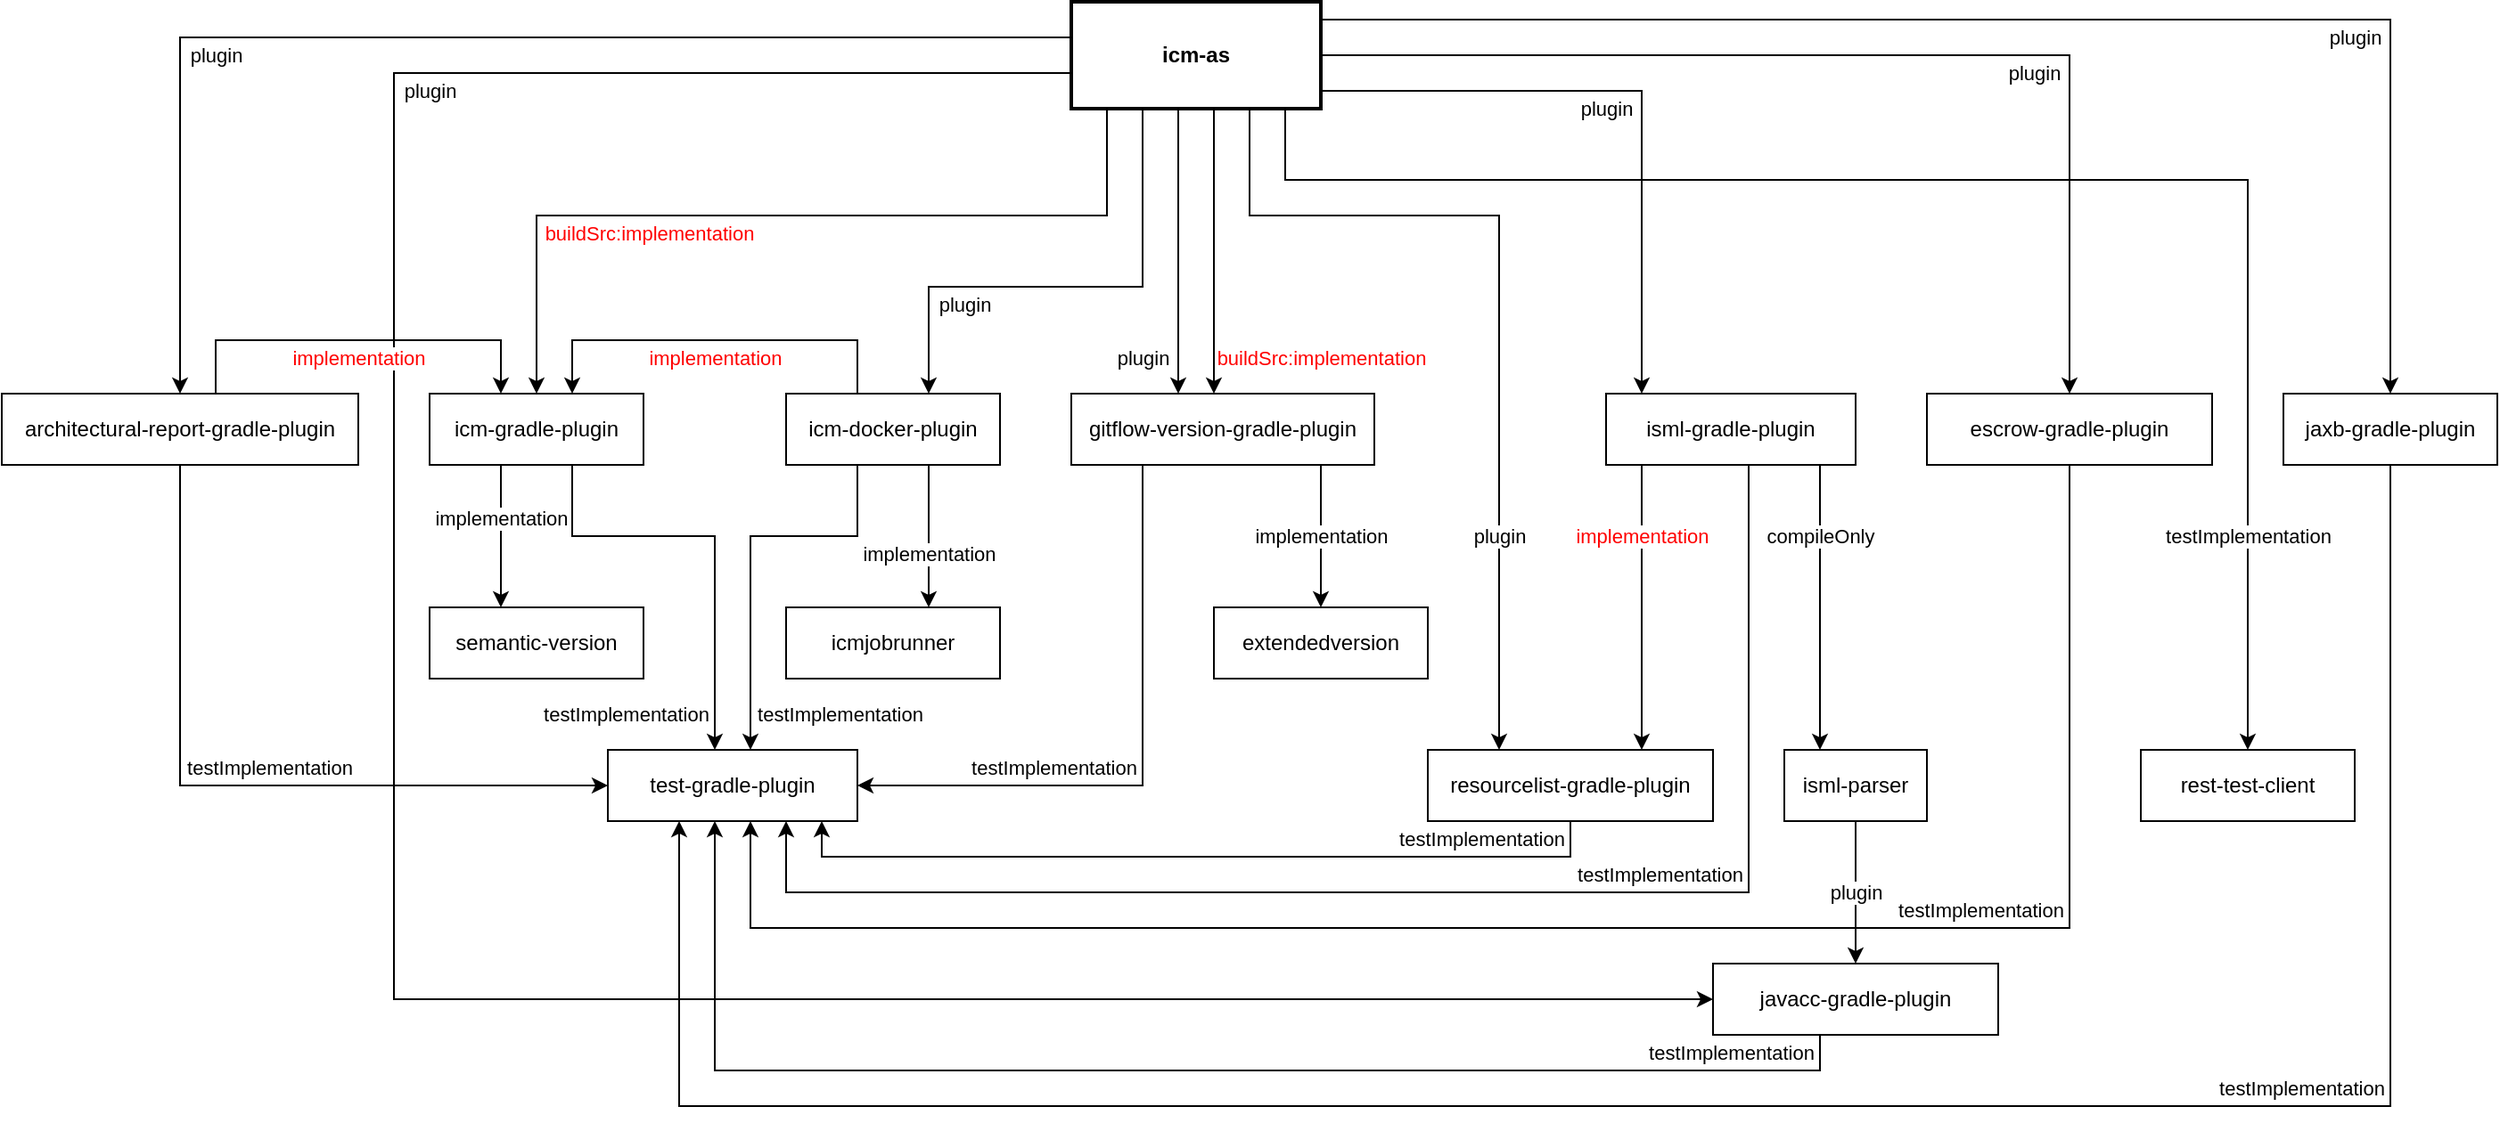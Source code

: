 <mxfile version="28.2.7">
  <diagram name="Page-1" id="0cbzt4NKIw_keQHGqDQI">
    <mxGraphModel dx="2612" dy="883" grid="1" gridSize="10" guides="1" tooltips="1" connect="1" arrows="1" fold="1" page="1" pageScale="1" pageWidth="1169" pageHeight="827" math="0" shadow="0">
      <root>
        <mxCell id="0" />
        <mxCell id="1" parent="0" />
        <mxCell id="hp5BAG6Hfxuwileg1J9u-1" value="icm-gradle-plugin" style="rounded=0;whiteSpace=wrap;html=1;" parent="1" vertex="1">
          <mxGeometry x="280" y="260" width="120" height="40" as="geometry" />
        </mxCell>
        <mxCell id="hp5BAG6Hfxuwileg1J9u-2" value="test-gradle-plugin" style="rounded=0;whiteSpace=wrap;html=1;" parent="1" vertex="1">
          <mxGeometry x="380" y="460" width="140" height="40" as="geometry" />
        </mxCell>
        <mxCell id="hp5BAG6Hfxuwileg1J9u-3" value="testImplementation" style="endArrow=classic;html=1;rounded=0;edgeStyle=orthogonalEdgeStyle;" parent="1" source="hp5BAG6Hfxuwileg1J9u-1" target="hp5BAG6Hfxuwileg1J9u-2" edge="1">
          <mxGeometry x="0.833" y="-50" width="50" height="50" relative="1" as="geometry">
            <mxPoint x="560" y="620" as="sourcePoint" />
            <mxPoint x="610" y="570" as="targetPoint" />
            <Array as="points">
              <mxPoint x="360" y="340" />
              <mxPoint x="440" y="340" />
            </Array>
            <mxPoint as="offset" />
          </mxGeometry>
        </mxCell>
        <mxCell id="hp5BAG6Hfxuwileg1J9u-5" value="semantic-version" style="rounded=0;whiteSpace=wrap;html=1;" parent="1" vertex="1">
          <mxGeometry x="280" y="380" width="120" height="40" as="geometry" />
        </mxCell>
        <mxCell id="hp5BAG6Hfxuwileg1J9u-6" value="implementation" style="endArrow=classic;html=1;rounded=0;edgeStyle=orthogonalEdgeStyle;" parent="1" source="hp5BAG6Hfxuwileg1J9u-1" target="hp5BAG6Hfxuwileg1J9u-5" edge="1">
          <mxGeometry x="-0.25" width="50" height="50" relative="1" as="geometry">
            <mxPoint x="360" y="300" as="sourcePoint" />
            <mxPoint x="400" y="420" as="targetPoint" />
            <Array as="points">
              <mxPoint x="320" y="320" />
              <mxPoint x="320" y="320" />
            </Array>
            <mxPoint as="offset" />
          </mxGeometry>
        </mxCell>
        <mxCell id="hp5BAG6Hfxuwileg1J9u-7" value="icm-docker-plugin" style="rounded=0;whiteSpace=wrap;html=1;" parent="1" vertex="1">
          <mxGeometry x="480" y="260" width="120" height="40" as="geometry" />
        </mxCell>
        <mxCell id="hp5BAG6Hfxuwileg1J9u-8" value="testImplementation" style="endArrow=classic;html=1;rounded=0;edgeStyle=orthogonalEdgeStyle;" parent="1" source="hp5BAG6Hfxuwileg1J9u-7" target="hp5BAG6Hfxuwileg1J9u-2" edge="1">
          <mxGeometry x="0.818" y="50" width="50" height="50" relative="1" as="geometry">
            <mxPoint x="350" y="310" as="sourcePoint" />
            <mxPoint x="350" y="430" as="targetPoint" />
            <Array as="points">
              <mxPoint x="520" y="340" />
              <mxPoint x="460" y="340" />
            </Array>
            <mxPoint as="offset" />
          </mxGeometry>
        </mxCell>
        <mxCell id="hp5BAG6Hfxuwileg1J9u-9" value="implementation" style="endArrow=classic;html=1;rounded=0;edgeStyle=orthogonalEdgeStyle;fontColor=light-dark(#ff0000, #ededed);" parent="1" source="hp5BAG6Hfxuwileg1J9u-7" target="hp5BAG6Hfxuwileg1J9u-1" edge="1">
          <mxGeometry y="10" width="50" height="50" relative="1" as="geometry">
            <mxPoint x="370" y="310" as="sourcePoint" />
            <mxPoint x="520" y="430" as="targetPoint" />
            <Array as="points">
              <mxPoint x="520" y="230" />
              <mxPoint x="360" y="230" />
            </Array>
            <mxPoint as="offset" />
          </mxGeometry>
        </mxCell>
        <mxCell id="hp5BAG6Hfxuwileg1J9u-10" value="icmjobrunner" style="rounded=0;whiteSpace=wrap;html=1;" parent="1" vertex="1">
          <mxGeometry x="480" y="380" width="120" height="40" as="geometry" />
        </mxCell>
        <mxCell id="hp5BAG6Hfxuwileg1J9u-11" value="implementation" style="endArrow=classic;html=1;rounded=0;edgeStyle=orthogonalEdgeStyle;" parent="1" source="hp5BAG6Hfxuwileg1J9u-7" target="hp5BAG6Hfxuwileg1J9u-10" edge="1">
          <mxGeometry x="0.25" width="50" height="50" relative="1" as="geometry">
            <mxPoint x="570" y="290" as="sourcePoint" />
            <mxPoint x="410" y="290" as="targetPoint" />
            <Array as="points">
              <mxPoint x="560" y="360" />
              <mxPoint x="560" y="360" />
            </Array>
            <mxPoint as="offset" />
          </mxGeometry>
        </mxCell>
        <mxCell id="hp5BAG6Hfxuwileg1J9u-12" value="extendedversion" style="rounded=0;whiteSpace=wrap;html=1;" parent="1" vertex="1">
          <mxGeometry x="720" y="380" width="120" height="40" as="geometry" />
        </mxCell>
        <mxCell id="hp5BAG6Hfxuwileg1J9u-13" value="gitflow-version-gradle-plugin" style="rounded=0;whiteSpace=wrap;html=1;" parent="1" vertex="1">
          <mxGeometry x="640" y="260" width="170" height="40" as="geometry" />
        </mxCell>
        <mxCell id="hp5BAG6Hfxuwileg1J9u-14" value="testImplementation" style="endArrow=classic;html=1;rounded=0;edgeStyle=orthogonalEdgeStyle;" parent="1" source="hp5BAG6Hfxuwileg1J9u-13" target="hp5BAG6Hfxuwileg1J9u-2" edge="1">
          <mxGeometry x="0.353" y="-10" width="50" height="50" relative="1" as="geometry">
            <mxPoint x="350" y="310" as="sourcePoint" />
            <mxPoint x="350" y="430" as="targetPoint" />
            <Array as="points">
              <mxPoint x="680" y="480" />
            </Array>
            <mxPoint as="offset" />
          </mxGeometry>
        </mxCell>
        <mxCell id="hp5BAG6Hfxuwileg1J9u-15" value="implementation" style="endArrow=classic;html=1;rounded=0;edgeStyle=orthogonalEdgeStyle;" parent="1" source="hp5BAG6Hfxuwileg1J9u-13" target="hp5BAG6Hfxuwileg1J9u-12" edge="1">
          <mxGeometry width="50" height="50" relative="1" as="geometry">
            <mxPoint x="650" y="310" as="sourcePoint" />
            <mxPoint x="650" y="430" as="targetPoint" />
            <Array as="points">
              <mxPoint x="780" y="310" />
              <mxPoint x="780" y="310" />
            </Array>
            <mxPoint as="offset" />
          </mxGeometry>
        </mxCell>
        <mxCell id="hp5BAG6Hfxuwileg1J9u-16" value="isml-gradle-plugin" style="rounded=0;whiteSpace=wrap;html=1;" parent="1" vertex="1">
          <mxGeometry x="940" y="260" width="140" height="40" as="geometry" />
        </mxCell>
        <mxCell id="hp5BAG6Hfxuwileg1J9u-17" value="testImplementation" style="endArrow=classic;html=1;rounded=0;edgeStyle=orthogonalEdgeStyle;" parent="1" source="hp5BAG6Hfxuwileg1J9u-16" target="hp5BAG6Hfxuwileg1J9u-2" edge="1">
          <mxGeometry x="-0.293" y="-10" width="50" height="50" relative="1" as="geometry">
            <mxPoint x="865" y="310" as="sourcePoint" />
            <mxPoint x="560" y="570" as="targetPoint" />
            <Array as="points">
              <mxPoint x="1020" y="540" />
              <mxPoint x="480" y="540" />
            </Array>
            <mxPoint as="offset" />
          </mxGeometry>
        </mxCell>
        <mxCell id="hp5BAG6Hfxuwileg1J9u-18" value="resourcelist-gradle-plugin" style="rounded=0;whiteSpace=wrap;html=1;" parent="1" vertex="1">
          <mxGeometry x="840" y="460" width="160" height="40" as="geometry" />
        </mxCell>
        <mxCell id="hp5BAG6Hfxuwileg1J9u-19" value="implementation" style="endArrow=classic;html=1;rounded=0;edgeStyle=orthogonalEdgeStyle;strokeColor=default;align=center;verticalAlign=middle;fontFamily=Helvetica;fontSize=11;fontColor=light-dark(#ff0000, #ededed);labelBackgroundColor=default;" parent="1" source="hp5BAG6Hfxuwileg1J9u-16" target="hp5BAG6Hfxuwileg1J9u-18" edge="1">
          <mxGeometry x="-0.5" width="50" height="50" relative="1" as="geometry">
            <mxPoint x="1010" y="310" as="sourcePoint" />
            <mxPoint x="530" y="730" as="targetPoint" />
            <Array as="points">
              <mxPoint x="960" y="380" />
              <mxPoint x="960" y="380" />
            </Array>
            <mxPoint as="offset" />
          </mxGeometry>
        </mxCell>
        <mxCell id="hp5BAG6Hfxuwileg1J9u-20" value="isml-parser" style="rounded=0;whiteSpace=wrap;html=1;" parent="1" vertex="1">
          <mxGeometry x="1040" y="460" width="80" height="40" as="geometry" />
        </mxCell>
        <mxCell id="hp5BAG6Hfxuwileg1J9u-21" value="compileOnly" style="endArrow=classic;html=1;rounded=0;edgeStyle=orthogonalEdgeStyle;" parent="1" source="hp5BAG6Hfxuwileg1J9u-16" target="hp5BAG6Hfxuwileg1J9u-20" edge="1">
          <mxGeometry x="-0.5" width="50" height="50" relative="1" as="geometry">
            <mxPoint x="1070" y="280" as="sourcePoint" />
            <mxPoint x="1090" y="460" as="targetPoint" />
            <Array as="points">
              <mxPoint x="1060" y="340" />
              <mxPoint x="1060" y="340" />
            </Array>
            <mxPoint as="offset" />
          </mxGeometry>
        </mxCell>
        <mxCell id="hp5BAG6Hfxuwileg1J9u-22" value="javacc-gradle-plugin" style="rounded=0;whiteSpace=wrap;html=1;" parent="1" vertex="1">
          <mxGeometry x="1000" y="580" width="160" height="40" as="geometry" />
        </mxCell>
        <mxCell id="hp5BAG6Hfxuwileg1J9u-23" value="plugin" style="endArrow=classic;html=1;rounded=0;edgeStyle=orthogonalEdgeStyle;" parent="1" source="hp5BAG6Hfxuwileg1J9u-20" target="hp5BAG6Hfxuwileg1J9u-22" edge="1">
          <mxGeometry width="50" height="50" relative="1" as="geometry">
            <mxPoint x="1120" y="270" as="sourcePoint" />
            <mxPoint x="1120" y="670" as="targetPoint" />
            <Array as="points">
              <mxPoint x="1080" y="560" />
              <mxPoint x="1080" y="560" />
            </Array>
            <mxPoint as="offset" />
          </mxGeometry>
        </mxCell>
        <mxCell id="hp5BAG6Hfxuwileg1J9u-24" value="testImplementation" style="endArrow=classic;html=1;rounded=0;edgeStyle=orthogonalEdgeStyle;" parent="1" source="hp5BAG6Hfxuwileg1J9u-22" target="hp5BAG6Hfxuwileg1J9u-2" edge="1">
          <mxGeometry x="-0.821" y="-10" width="50" height="50" relative="1" as="geometry">
            <mxPoint x="1010" y="310" as="sourcePoint" />
            <mxPoint x="580" y="590" as="targetPoint" />
            <Array as="points">
              <mxPoint x="1060" y="640" />
              <mxPoint x="440" y="640" />
            </Array>
            <mxPoint as="offset" />
          </mxGeometry>
        </mxCell>
        <mxCell id="hp5BAG6Hfxuwileg1J9u-25" value="testImplementation" style="endArrow=classic;html=1;rounded=0;edgeStyle=orthogonalEdgeStyle;" parent="1" source="hp5BAG6Hfxuwileg1J9u-18" target="hp5BAG6Hfxuwileg1J9u-2" edge="1">
          <mxGeometry x="-0.696" y="-10" width="50" height="50" relative="1" as="geometry">
            <mxPoint x="1010" y="310" as="sourcePoint" />
            <mxPoint x="580" y="590" as="targetPoint" />
            <Array as="points">
              <mxPoint x="920" y="520" />
              <mxPoint x="500" y="520" />
            </Array>
            <mxPoint as="offset" />
          </mxGeometry>
        </mxCell>
        <mxCell id="hp5BAG6Hfxuwileg1J9u-26" value="icm-as" style="rounded=0;whiteSpace=wrap;html=1;strokeColor=default;strokeWidth=2;fontStyle=1" parent="1" vertex="1">
          <mxGeometry x="640" y="40" width="140" height="60" as="geometry" />
        </mxCell>
        <mxCell id="hp5BAG6Hfxuwileg1J9u-27" value="plugin" style="endArrow=classic;html=1;rounded=0;edgeStyle=orthogonalEdgeStyle;" parent="1" source="hp5BAG6Hfxuwileg1J9u-26" target="hp5BAG6Hfxuwileg1J9u-22" edge="1">
          <mxGeometry x="-0.561" y="10" width="50" height="50" relative="1" as="geometry">
            <mxPoint x="890" y="60" as="sourcePoint" />
            <mxPoint x="890" y="180" as="targetPoint" />
            <Array as="points">
              <mxPoint x="260" y="80" />
              <mxPoint x="260" y="600" />
            </Array>
            <mxPoint as="offset" />
          </mxGeometry>
        </mxCell>
        <mxCell id="hp5BAG6Hfxuwileg1J9u-28" value="plugin" style="endArrow=classic;html=1;rounded=0;edgeStyle=orthogonalEdgeStyle;" parent="1" source="hp5BAG6Hfxuwileg1J9u-26" target="hp5BAG6Hfxuwileg1J9u-7" edge="1">
          <mxGeometry x="0.429" y="10" width="50" height="50" relative="1" as="geometry">
            <mxPoint x="670" y="110" as="sourcePoint" />
            <mxPoint x="350" y="270" as="targetPoint" />
            <Array as="points">
              <mxPoint x="680" y="200" />
              <mxPoint x="560" y="200" />
            </Array>
            <mxPoint as="offset" />
          </mxGeometry>
        </mxCell>
        <mxCell id="hp5BAG6Hfxuwileg1J9u-29" value="plugin" style="endArrow=classic;html=1;rounded=0;edgeStyle=orthogonalEdgeStyle;" parent="1" source="hp5BAG6Hfxuwileg1J9u-26" target="hp5BAG6Hfxuwileg1J9u-16" edge="1">
          <mxGeometry x="-0.086" y="-10" width="50" height="50" relative="1" as="geometry">
            <mxPoint x="690" y="110" as="sourcePoint" />
            <mxPoint x="630" y="270" as="targetPoint" />
            <Array as="points">
              <mxPoint x="960" y="90" />
            </Array>
            <mxPoint as="offset" />
          </mxGeometry>
        </mxCell>
        <mxCell id="hp5BAG6Hfxuwileg1J9u-30" value="plugin" style="endArrow=classic;html=1;rounded=0;edgeStyle=orthogonalEdgeStyle;" parent="1" source="hp5BAG6Hfxuwileg1J9u-26" target="hp5BAG6Hfxuwileg1J9u-13" edge="1">
          <mxGeometry x="0.75" y="-20" width="50" height="50" relative="1" as="geometry">
            <mxPoint x="730" y="110" as="sourcePoint" />
            <mxPoint x="1075" y="270" as="targetPoint" />
            <Array as="points">
              <mxPoint x="700" y="240" />
              <mxPoint x="700" y="240" />
            </Array>
            <mxPoint as="offset" />
          </mxGeometry>
        </mxCell>
        <mxCell id="hp5BAG6Hfxuwileg1J9u-31" value="plugin" style="endArrow=classic;html=1;rounded=0;edgeStyle=orthogonalEdgeStyle;" parent="1" source="hp5BAG6Hfxuwileg1J9u-26" target="hp5BAG6Hfxuwileg1J9u-18" edge="1">
          <mxGeometry x="0.52" width="50" height="50" relative="1" as="geometry">
            <mxPoint x="730" y="110" as="sourcePoint" />
            <mxPoint x="1075" y="270" as="targetPoint" />
            <Array as="points">
              <mxPoint x="740" y="160" />
              <mxPoint x="880" y="160" />
            </Array>
            <mxPoint as="offset" />
          </mxGeometry>
        </mxCell>
        <mxCell id="hp5BAG6Hfxuwileg1J9u-32" value="buildSrc:implementation" style="endArrow=classic;html=1;rounded=0;edgeStyle=orthogonalEdgeStyle;strokeColor=default;align=center;verticalAlign=middle;fontFamily=Helvetica;fontSize=11;fontColor=light-dark(#ff0000, #ededed);labelBackgroundColor=default;" parent="1" source="hp5BAG6Hfxuwileg1J9u-26" target="hp5BAG6Hfxuwileg1J9u-1" edge="1">
          <mxGeometry x="0.32" y="10" width="50" height="50" relative="1" as="geometry">
            <mxPoint x="570" y="290" as="sourcePoint" />
            <mxPoint x="410" y="290" as="targetPoint" />
            <Array as="points">
              <mxPoint x="660" y="160" />
              <mxPoint x="340" y="160" />
            </Array>
            <mxPoint as="offset" />
          </mxGeometry>
        </mxCell>
        <mxCell id="hp5BAG6Hfxuwileg1J9u-33" value="buildSrc:implementation" style="endArrow=classic;html=1;rounded=0;edgeStyle=orthogonalEdgeStyle;strokeColor=default;align=center;verticalAlign=middle;fontFamily=Helvetica;fontSize=11;fontColor=light-dark(#ff0000, #ededed);labelBackgroundColor=default;" parent="1" source="hp5BAG6Hfxuwileg1J9u-26" target="hp5BAG6Hfxuwileg1J9u-13" edge="1">
          <mxGeometry x="0.75" y="60" width="50" height="50" relative="1" as="geometry">
            <mxPoint x="650" y="90" as="sourcePoint" />
            <mxPoint x="350" y="270" as="targetPoint" />
            <Array as="points">
              <mxPoint x="720" y="230" />
              <mxPoint x="720" y="230" />
            </Array>
            <mxPoint as="offset" />
          </mxGeometry>
        </mxCell>
        <mxCell id="hp5BAG6Hfxuwileg1J9u-34" value="escrow-gradle-plugin" style="rounded=0;whiteSpace=wrap;html=1;" parent="1" vertex="1">
          <mxGeometry x="1120" y="260" width="160" height="40" as="geometry" />
        </mxCell>
        <mxCell id="hp5BAG6Hfxuwileg1J9u-35" value="plugin" style="endArrow=classic;html=1;rounded=0;edgeStyle=orthogonalEdgeStyle;" parent="1" source="hp5BAG6Hfxuwileg1J9u-26" target="hp5BAG6Hfxuwileg1J9u-34" edge="1">
          <mxGeometry x="0.311" y="-10" width="50" height="50" relative="1" as="geometry">
            <mxPoint x="790" y="-30" as="sourcePoint" />
            <mxPoint x="1260" y="50" as="targetPoint" />
            <Array as="points">
              <mxPoint x="1200" y="70" />
            </Array>
            <mxPoint as="offset" />
          </mxGeometry>
        </mxCell>
        <mxCell id="hp5BAG6Hfxuwileg1J9u-36" value="testImplementation" style="endArrow=classic;html=1;rounded=0;edgeStyle=orthogonalEdgeStyle;" parent="1" source="hp5BAG6Hfxuwileg1J9u-34" target="hp5BAG6Hfxuwileg1J9u-2" edge="1">
          <mxGeometry x="-0.415" y="-10" width="50" height="50" relative="1" as="geometry">
            <mxPoint x="1050" y="310" as="sourcePoint" />
            <mxPoint x="490" y="510" as="targetPoint" />
            <Array as="points">
              <mxPoint x="1200" y="560" />
              <mxPoint x="460" y="560" />
            </Array>
            <mxPoint as="offset" />
          </mxGeometry>
        </mxCell>
        <mxCell id="AhR7chS3qVVTSfA-Sehs-1" value="rest-test-client" style="rounded=0;whiteSpace=wrap;html=1;" parent="1" vertex="1">
          <mxGeometry x="1240" y="460" width="120" height="40" as="geometry" />
        </mxCell>
        <mxCell id="AhR7chS3qVVTSfA-Sehs-2" value="testImplementation" style="endArrow=classic;html=1;rounded=0;edgeStyle=orthogonalEdgeStyle;" parent="1" source="hp5BAG6Hfxuwileg1J9u-26" target="AhR7chS3qVVTSfA-Sehs-1" edge="1">
          <mxGeometry x="0.733" width="50" height="50" relative="1" as="geometry">
            <mxPoint x="370" y="310" as="sourcePoint" />
            <mxPoint x="450" y="470" as="targetPoint" />
            <Array as="points">
              <mxPoint x="760" y="140" />
              <mxPoint x="1300" y="140" />
            </Array>
            <mxPoint as="offset" />
          </mxGeometry>
        </mxCell>
        <mxCell id="AhR7chS3qVVTSfA-Sehs-3" value="jaxb-gradle-plugin" style="rounded=0;whiteSpace=wrap;html=1;" parent="1" vertex="1">
          <mxGeometry x="1320" y="260" width="120" height="40" as="geometry" />
        </mxCell>
        <mxCell id="AhR7chS3qVVTSfA-Sehs-4" value="testImplementation" style="endArrow=classic;html=1;rounded=0;edgeStyle=orthogonalEdgeStyle;" parent="1" source="AhR7chS3qVVTSfA-Sehs-3" target="hp5BAG6Hfxuwileg1J9u-2" edge="1">
          <mxGeometry x="-0.446" y="-10" width="50" height="50" relative="1" as="geometry">
            <mxPoint x="1070" y="630" as="sourcePoint" />
            <mxPoint x="450" y="510" as="targetPoint" />
            <Array as="points">
              <mxPoint x="1380" y="660" />
              <mxPoint x="420" y="660" />
            </Array>
            <mxPoint as="offset" />
          </mxGeometry>
        </mxCell>
        <mxCell id="AhR7chS3qVVTSfA-Sehs-5" value="plugin" style="endArrow=classic;html=1;rounded=0;edgeStyle=orthogonalEdgeStyle;" parent="1" source="hp5BAG6Hfxuwileg1J9u-26" target="AhR7chS3qVVTSfA-Sehs-3" edge="1">
          <mxGeometry x="0.432" y="-10" width="50" height="50" relative="1" as="geometry">
            <mxPoint x="770" y="80" as="sourcePoint" />
            <mxPoint x="1210" y="270" as="targetPoint" />
            <Array as="points">
              <mxPoint x="1380" y="50" />
            </Array>
            <mxPoint as="offset" />
          </mxGeometry>
        </mxCell>
        <mxCell id="AhR7chS3qVVTSfA-Sehs-6" value="architectural-report-gradle-plugin" style="rounded=0;whiteSpace=wrap;html=1;" parent="1" vertex="1">
          <mxGeometry x="40" y="260" width="200" height="40" as="geometry" />
        </mxCell>
        <mxCell id="AhR7chS3qVVTSfA-Sehs-7" value="plugin" style="endArrow=classic;html=1;rounded=0;edgeStyle=orthogonalEdgeStyle;" parent="1" source="hp5BAG6Hfxuwileg1J9u-26" target="AhR7chS3qVVTSfA-Sehs-6" edge="1">
          <mxGeometry x="0.371" y="10" width="50" height="50" relative="1" as="geometry">
            <mxPoint x="770" y="60" as="sourcePoint" />
            <mxPoint x="1390" y="270" as="targetPoint" />
            <Array as="points">
              <mxPoint x="140" y="60" />
            </Array>
            <mxPoint as="offset" />
          </mxGeometry>
        </mxCell>
        <mxCell id="AhR7chS3qVVTSfA-Sehs-8" value="testImplementation" style="endArrow=classic;html=1;rounded=0;edgeStyle=orthogonalEdgeStyle;" parent="1" source="AhR7chS3qVVTSfA-Sehs-6" target="hp5BAG6Hfxuwileg1J9u-2" edge="1">
          <mxGeometry x="0.095" y="10" width="50" height="50" relative="1" as="geometry">
            <mxPoint x="1390" y="310" as="sourcePoint" />
            <mxPoint x="430" y="510" as="targetPoint" />
            <Array as="points">
              <mxPoint x="140" y="480" />
            </Array>
            <mxPoint as="offset" />
          </mxGeometry>
        </mxCell>
        <mxCell id="V0ZVYWBeJVzFdvoWyZ7N-3" value="implementation" style="endArrow=classic;html=1;rounded=0;edgeStyle=orthogonalEdgeStyle;fontColor=light-dark(#ff0000, #ededed);" edge="1" parent="1" source="AhR7chS3qVVTSfA-Sehs-6" target="hp5BAG6Hfxuwileg1J9u-1">
          <mxGeometry y="-10" width="50" height="50" relative="1" as="geometry">
            <mxPoint x="190" y="180" as="sourcePoint" />
            <mxPoint x="310" y="180" as="targetPoint" />
            <Array as="points">
              <mxPoint x="160" y="230" />
              <mxPoint x="320" y="230" />
            </Array>
            <mxPoint as="offset" />
          </mxGeometry>
        </mxCell>
      </root>
    </mxGraphModel>
  </diagram>
</mxfile>

